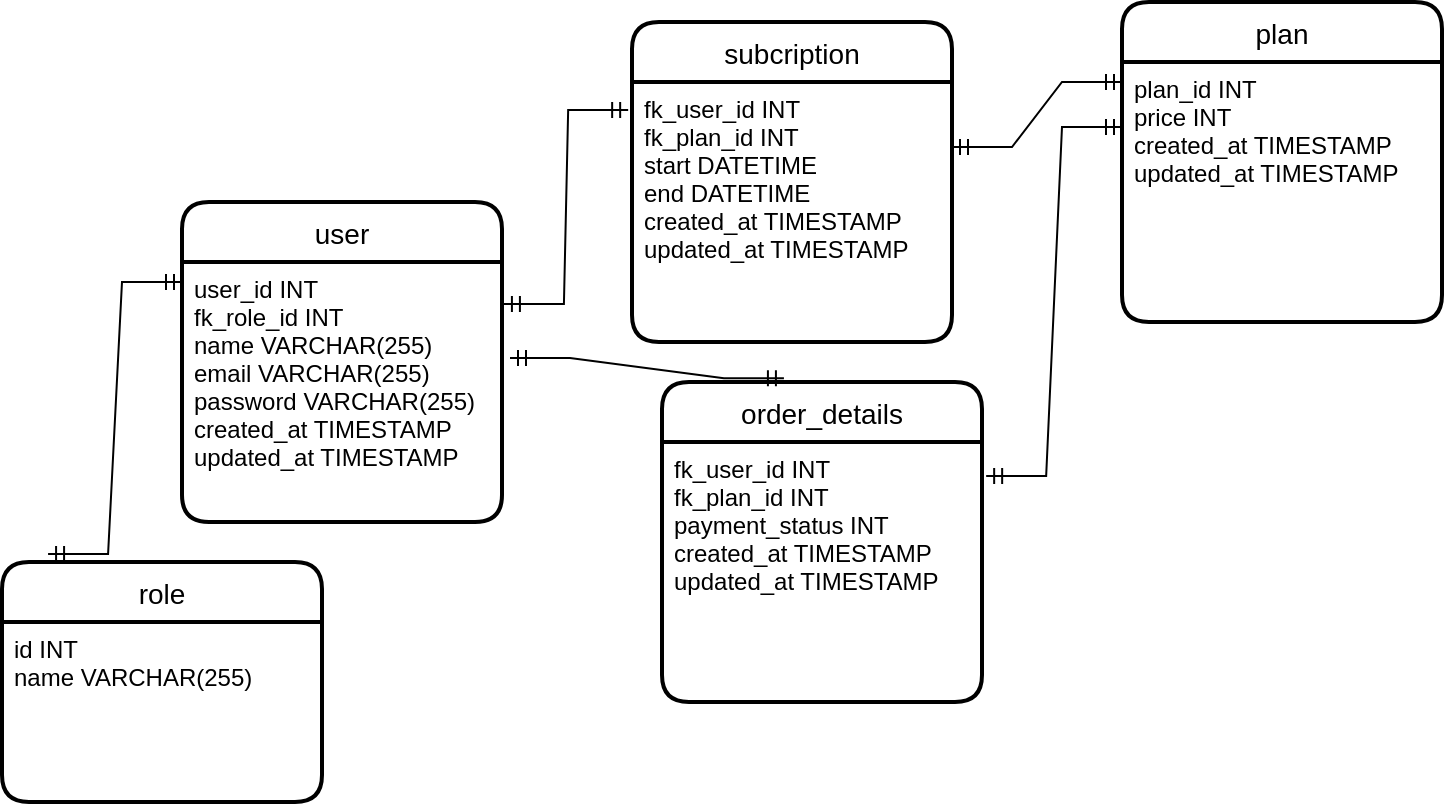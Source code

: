 <mxfile version="20.2.8" type="github"><diagram id="n-JHmWLv8ZdD4uZKxZX5" name="Page-1"><mxGraphModel dx="1422" dy="1856" grid="1" gridSize="10" guides="1" tooltips="1" connect="1" arrows="1" fold="1" page="1" pageScale="1" pageWidth="850" pageHeight="1100" math="0" shadow="0"><root><mxCell id="0"/><mxCell id="1" parent="0"/><mxCell id="9P9XtxFV-kxmw4dcHy3e-45" value="user" style="swimlane;childLayout=stackLayout;horizontal=1;startSize=30;horizontalStack=0;rounded=1;fontSize=14;fontStyle=0;strokeWidth=2;resizeParent=0;resizeLast=1;shadow=0;dashed=0;align=center;" vertex="1" parent="1"><mxGeometry x="120" y="-230" width="160" height="160" as="geometry"/></mxCell><mxCell id="9P9XtxFV-kxmw4dcHy3e-46" value="user_id INT&#10;fk_role_id INT&#10;name VARCHAR(255)&#10;email VARCHAR(255)&#10;password VARCHAR(255)&#10;created_at TIMESTAMP&#10;updated_at TIMESTAMP" style="align=left;strokeColor=none;fillColor=none;spacingLeft=4;fontSize=12;verticalAlign=top;resizable=0;rotatable=0;part=1;strokeWidth=1;" vertex="1" parent="9P9XtxFV-kxmw4dcHy3e-45"><mxGeometry y="30" width="160" height="130" as="geometry"/></mxCell><mxCell id="9P9XtxFV-kxmw4dcHy3e-49" value="subcription" style="swimlane;childLayout=stackLayout;horizontal=1;startSize=30;horizontalStack=0;rounded=1;fontSize=14;fontStyle=0;strokeWidth=2;resizeParent=0;resizeLast=1;shadow=0;dashed=0;align=center;" vertex="1" parent="1"><mxGeometry x="345" y="-320" width="160" height="160" as="geometry"/></mxCell><mxCell id="9P9XtxFV-kxmw4dcHy3e-50" value="fk_user_id INT&#10;fk_plan_id INT&#10;start DATETIME&#10;end DATETIME&#10;created_at TIMESTAMP&#10;updated_at TIMESTAMP" style="align=left;strokeColor=none;fillColor=none;spacingLeft=4;fontSize=12;verticalAlign=top;resizable=0;rotatable=0;part=1;strokeWidth=1;" vertex="1" parent="9P9XtxFV-kxmw4dcHy3e-49"><mxGeometry y="30" width="160" height="130" as="geometry"/></mxCell><mxCell id="9P9XtxFV-kxmw4dcHy3e-51" value="plan" style="swimlane;childLayout=stackLayout;horizontal=1;startSize=30;horizontalStack=0;rounded=1;fontSize=14;fontStyle=0;strokeWidth=2;resizeParent=0;resizeLast=1;shadow=0;dashed=0;align=center;" vertex="1" parent="1"><mxGeometry x="590" y="-330" width="160" height="160" as="geometry"/></mxCell><mxCell id="9P9XtxFV-kxmw4dcHy3e-52" value="plan_id INT&#10;price INT&#10;created_at TIMESTAMP&#10;updated_at TIMESTAMP" style="align=left;strokeColor=none;fillColor=none;spacingLeft=4;fontSize=12;verticalAlign=top;resizable=0;rotatable=0;part=1;strokeWidth=1;" vertex="1" parent="9P9XtxFV-kxmw4dcHy3e-51"><mxGeometry y="30" width="160" height="130" as="geometry"/></mxCell><mxCell id="9P9XtxFV-kxmw4dcHy3e-53" value="order_details" style="swimlane;childLayout=stackLayout;horizontal=1;startSize=30;horizontalStack=0;rounded=1;fontSize=14;fontStyle=0;strokeWidth=2;resizeParent=0;resizeLast=1;shadow=0;dashed=0;align=center;" vertex="1" parent="1"><mxGeometry x="360" y="-140" width="160" height="160" as="geometry"/></mxCell><mxCell id="9P9XtxFV-kxmw4dcHy3e-54" value="fk_user_id INT&#10;fk_plan_id INT&#10;payment_status INT&#10;created_at TIMESTAMP&#10;updated_at TIMESTAMP" style="align=left;strokeColor=none;fillColor=none;spacingLeft=4;fontSize=12;verticalAlign=top;resizable=0;rotatable=0;part=1;strokeWidth=1;" vertex="1" parent="9P9XtxFV-kxmw4dcHy3e-53"><mxGeometry y="30" width="160" height="130" as="geometry"/></mxCell><mxCell id="9P9XtxFV-kxmw4dcHy3e-61" value="" style="edgeStyle=entityRelationEdgeStyle;fontSize=12;html=1;endArrow=ERmandOne;startArrow=ERmandOne;rounded=0;exitX=1;exitY=0.25;exitDx=0;exitDy=0;entryX=0;entryY=0.25;entryDx=0;entryDy=0;" edge="1" parent="1" source="9P9XtxFV-kxmw4dcHy3e-50" target="9P9XtxFV-kxmw4dcHy3e-51"><mxGeometry width="100" height="100" relative="1" as="geometry"><mxPoint x="370" y="440" as="sourcePoint"/><mxPoint x="470" y="340" as="targetPoint"/></mxGeometry></mxCell><mxCell id="9P9XtxFV-kxmw4dcHy3e-62" value="" style="edgeStyle=entityRelationEdgeStyle;fontSize=12;html=1;endArrow=ERmandOne;startArrow=ERmandOne;rounded=0;exitX=1.006;exitY=0.162;exitDx=0;exitDy=0;entryX=-0.012;entryY=0.108;entryDx=0;entryDy=0;entryPerimeter=0;exitPerimeter=0;" edge="1" parent="1" source="9P9XtxFV-kxmw4dcHy3e-46" target="9P9XtxFV-kxmw4dcHy3e-50"><mxGeometry width="100" height="100" relative="1" as="geometry"><mxPoint x="280" y="150" as="sourcePoint"/><mxPoint x="370" y="197.5" as="targetPoint"/></mxGeometry></mxCell><mxCell id="9P9XtxFV-kxmw4dcHy3e-63" value="" style="edgeStyle=entityRelationEdgeStyle;fontSize=12;html=1;endArrow=ERmandOne;startArrow=ERmandOne;rounded=0;exitX=1.025;exitY=0.369;exitDx=0;exitDy=0;entryX=0.381;entryY=-0.012;entryDx=0;entryDy=0;entryPerimeter=0;exitPerimeter=0;" edge="1" parent="1" source="9P9XtxFV-kxmw4dcHy3e-46" target="9P9XtxFV-kxmw4dcHy3e-53"><mxGeometry width="100" height="100" relative="1" as="geometry"><mxPoint x="280" y="200" as="sourcePoint"/><mxPoint x="368.08" y="134.04" as="targetPoint"/></mxGeometry></mxCell><mxCell id="9P9XtxFV-kxmw4dcHy3e-64" value="" style="edgeStyle=entityRelationEdgeStyle;fontSize=12;html=1;endArrow=ERmandOne;startArrow=ERmandOne;rounded=0;exitX=1.013;exitY=0.131;exitDx=0;exitDy=0;entryX=0;entryY=0.25;entryDx=0;entryDy=0;exitPerimeter=0;" edge="1" parent="1" source="9P9XtxFV-kxmw4dcHy3e-54" target="9P9XtxFV-kxmw4dcHy3e-52"><mxGeometry width="100" height="100" relative="1" as="geometry"><mxPoint x="400" y="375.96" as="sourcePoint"/><mxPoint x="488.08" y="310" as="targetPoint"/></mxGeometry></mxCell><mxCell id="9P9XtxFV-kxmw4dcHy3e-68" value="role" style="swimlane;childLayout=stackLayout;horizontal=1;startSize=30;horizontalStack=0;rounded=1;fontSize=14;fontStyle=0;strokeWidth=2;resizeParent=0;resizeLast=1;shadow=0;dashed=0;align=center;" vertex="1" parent="1"><mxGeometry x="30" y="-50" width="160" height="120" as="geometry"/></mxCell><mxCell id="9P9XtxFV-kxmw4dcHy3e-69" value="id INT&#10;name VARCHAR(255)" style="align=left;strokeColor=none;fillColor=none;spacingLeft=4;fontSize=12;verticalAlign=top;resizable=0;rotatable=0;part=1;strokeWidth=1;" vertex="1" parent="9P9XtxFV-kxmw4dcHy3e-68"><mxGeometry y="30" width="160" height="90" as="geometry"/></mxCell><mxCell id="9P9XtxFV-kxmw4dcHy3e-71" value="" style="edgeStyle=entityRelationEdgeStyle;fontSize=12;html=1;endArrow=ERmandOne;startArrow=ERmandOne;rounded=0;exitX=0.144;exitY=-0.033;exitDx=0;exitDy=0;entryX=0;entryY=0.25;entryDx=0;entryDy=0;exitPerimeter=0;" edge="1" parent="1" source="9P9XtxFV-kxmw4dcHy3e-68" target="9P9XtxFV-kxmw4dcHy3e-45"><mxGeometry width="100" height="100" relative="1" as="geometry"><mxPoint x="310" y="180" as="sourcePoint"/><mxPoint x="398.08" y="114.04" as="targetPoint"/></mxGeometry></mxCell></root></mxGraphModel></diagram></mxfile>